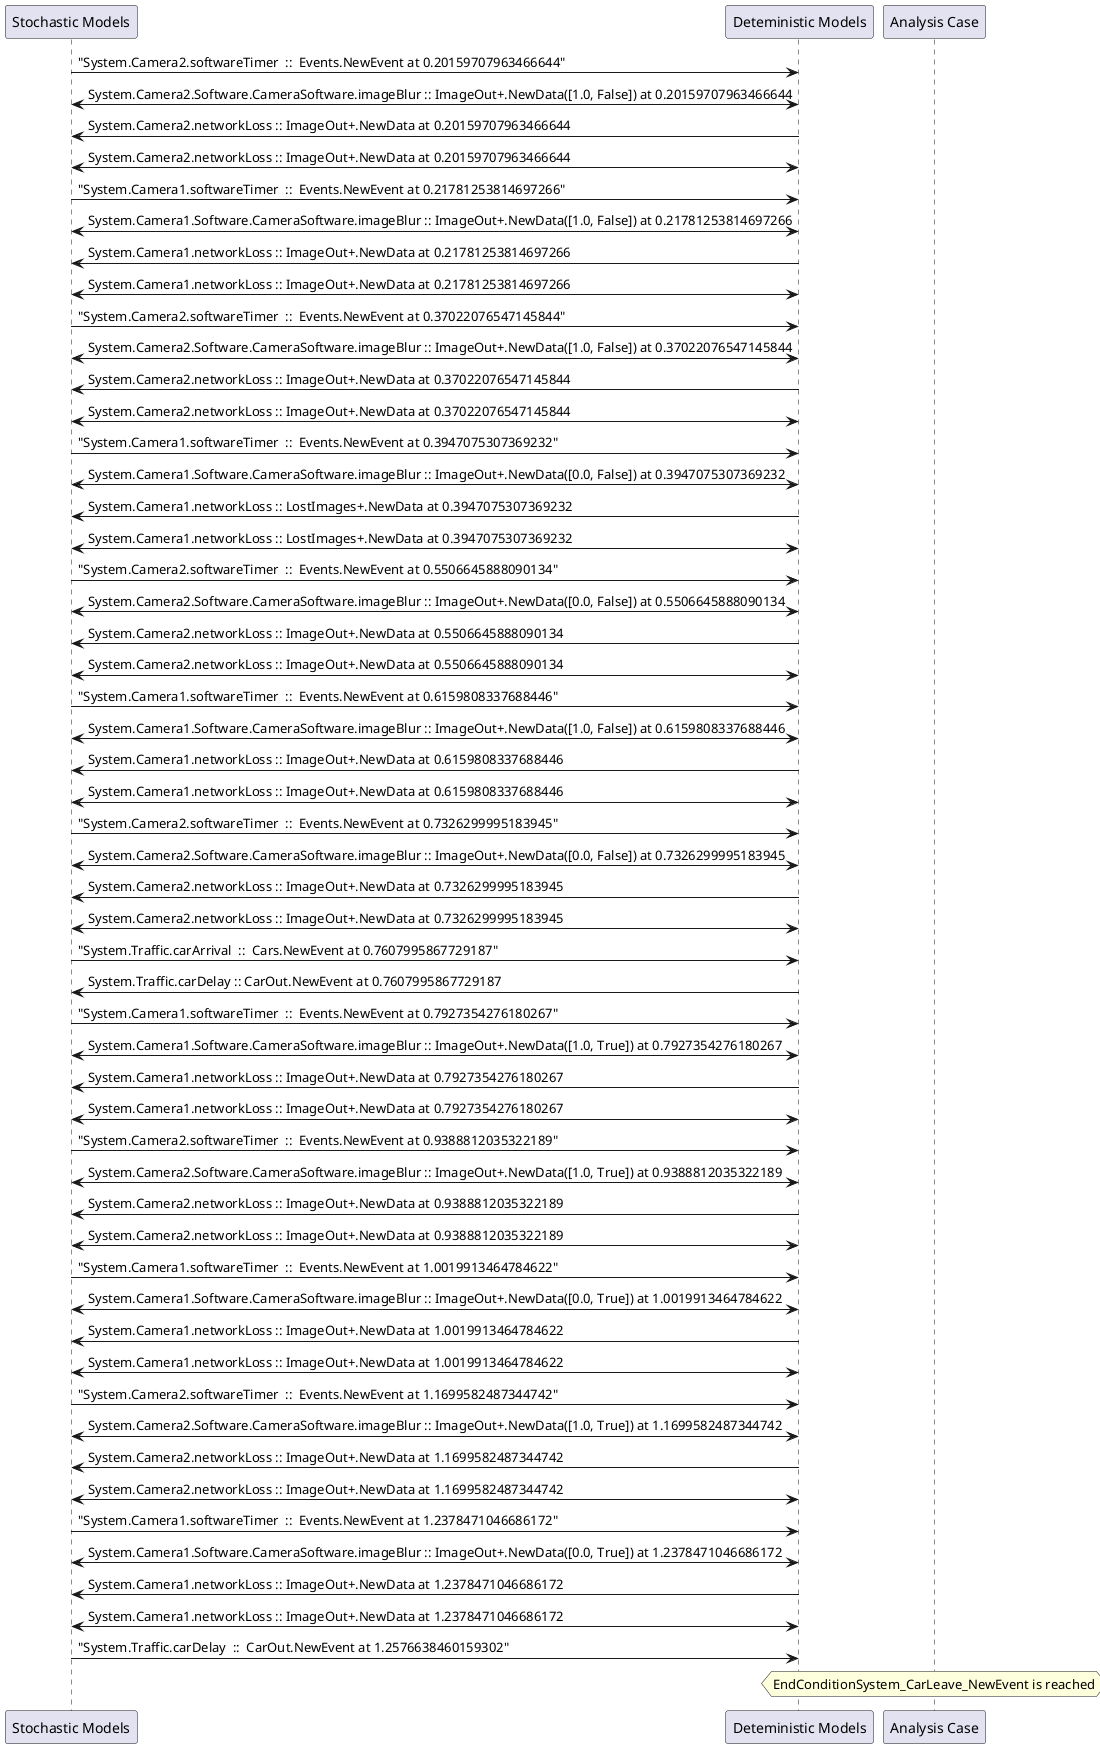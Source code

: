 
	@startuml
	participant "Stochastic Models" as stochmodel
	participant "Deteministic Models" as detmodel
	participant "Analysis Case" as analysis
	{24066_stop} stochmodel -> detmodel : "System.Camera2.softwareTimer  ::  Events.NewEvent at 0.20159707963466644"
detmodel <-> stochmodel : System.Camera2.Software.CameraSoftware.imageBlur :: ImageOut+.NewData([1.0, False]) at 0.20159707963466644
detmodel -> stochmodel : System.Camera2.networkLoss :: ImageOut+.NewData at 0.20159707963466644
detmodel <-> stochmodel : System.Camera2.networkLoss :: ImageOut+.NewData at 0.20159707963466644
{24050_stop} stochmodel -> detmodel : "System.Camera1.softwareTimer  ::  Events.NewEvent at 0.21781253814697266"
detmodel <-> stochmodel : System.Camera1.Software.CameraSoftware.imageBlur :: ImageOut+.NewData([1.0, False]) at 0.21781253814697266
detmodel -> stochmodel : System.Camera1.networkLoss :: ImageOut+.NewData at 0.21781253814697266
detmodel <-> stochmodel : System.Camera1.networkLoss :: ImageOut+.NewData at 0.21781253814697266
{24067_stop} stochmodel -> detmodel : "System.Camera2.softwareTimer  ::  Events.NewEvent at 0.37022076547145844"
detmodel <-> stochmodel : System.Camera2.Software.CameraSoftware.imageBlur :: ImageOut+.NewData([1.0, False]) at 0.37022076547145844
detmodel -> stochmodel : System.Camera2.networkLoss :: ImageOut+.NewData at 0.37022076547145844
detmodel <-> stochmodel : System.Camera2.networkLoss :: ImageOut+.NewData at 0.37022076547145844
{24051_stop} stochmodel -> detmodel : "System.Camera1.softwareTimer  ::  Events.NewEvent at 0.3947075307369232"
detmodel <-> stochmodel : System.Camera1.Software.CameraSoftware.imageBlur :: ImageOut+.NewData([0.0, False]) at 0.3947075307369232
detmodel -> stochmodel : System.Camera1.networkLoss :: LostImages+.NewData at 0.3947075307369232
detmodel <-> stochmodel : System.Camera1.networkLoss :: LostImages+.NewData at 0.3947075307369232
{24068_stop} stochmodel -> detmodel : "System.Camera2.softwareTimer  ::  Events.NewEvent at 0.5506645888090134"
detmodel <-> stochmodel : System.Camera2.Software.CameraSoftware.imageBlur :: ImageOut+.NewData([0.0, False]) at 0.5506645888090134
detmodel -> stochmodel : System.Camera2.networkLoss :: ImageOut+.NewData at 0.5506645888090134
detmodel <-> stochmodel : System.Camera2.networkLoss :: ImageOut+.NewData at 0.5506645888090134
{24052_stop} stochmodel -> detmodel : "System.Camera1.softwareTimer  ::  Events.NewEvent at 0.6159808337688446"
detmodel <-> stochmodel : System.Camera1.Software.CameraSoftware.imageBlur :: ImageOut+.NewData([1.0, False]) at 0.6159808337688446
detmodel -> stochmodel : System.Camera1.networkLoss :: ImageOut+.NewData at 0.6159808337688446
detmodel <-> stochmodel : System.Camera1.networkLoss :: ImageOut+.NewData at 0.6159808337688446
{24069_stop} stochmodel -> detmodel : "System.Camera2.softwareTimer  ::  Events.NewEvent at 0.7326299995183945"
detmodel <-> stochmodel : System.Camera2.Software.CameraSoftware.imageBlur :: ImageOut+.NewData([0.0, False]) at 0.7326299995183945
detmodel -> stochmodel : System.Camera2.networkLoss :: ImageOut+.NewData at 0.7326299995183945
detmodel <-> stochmodel : System.Camera2.networkLoss :: ImageOut+.NewData at 0.7326299995183945
{24082_stop} stochmodel -> detmodel : "System.Traffic.carArrival  ::  Cars.NewEvent at 0.7607995867729187"
{24090_start} detmodel -> stochmodel : System.Traffic.carDelay :: CarOut.NewEvent at 0.7607995867729187
{24053_stop} stochmodel -> detmodel : "System.Camera1.softwareTimer  ::  Events.NewEvent at 0.7927354276180267"
detmodel <-> stochmodel : System.Camera1.Software.CameraSoftware.imageBlur :: ImageOut+.NewData([1.0, True]) at 0.7927354276180267
detmodel -> stochmodel : System.Camera1.networkLoss :: ImageOut+.NewData at 0.7927354276180267
detmodel <-> stochmodel : System.Camera1.networkLoss :: ImageOut+.NewData at 0.7927354276180267
{24070_stop} stochmodel -> detmodel : "System.Camera2.softwareTimer  ::  Events.NewEvent at 0.9388812035322189"
detmodel <-> stochmodel : System.Camera2.Software.CameraSoftware.imageBlur :: ImageOut+.NewData([1.0, True]) at 0.9388812035322189
detmodel -> stochmodel : System.Camera2.networkLoss :: ImageOut+.NewData at 0.9388812035322189
detmodel <-> stochmodel : System.Camera2.networkLoss :: ImageOut+.NewData at 0.9388812035322189
{24054_stop} stochmodel -> detmodel : "System.Camera1.softwareTimer  ::  Events.NewEvent at 1.0019913464784622"
detmodel <-> stochmodel : System.Camera1.Software.CameraSoftware.imageBlur :: ImageOut+.NewData([0.0, True]) at 1.0019913464784622
detmodel -> stochmodel : System.Camera1.networkLoss :: ImageOut+.NewData at 1.0019913464784622
detmodel <-> stochmodel : System.Camera1.networkLoss :: ImageOut+.NewData at 1.0019913464784622
{24071_stop} stochmodel -> detmodel : "System.Camera2.softwareTimer  ::  Events.NewEvent at 1.1699582487344742"
detmodel <-> stochmodel : System.Camera2.Software.CameraSoftware.imageBlur :: ImageOut+.NewData([1.0, True]) at 1.1699582487344742
detmodel -> stochmodel : System.Camera2.networkLoss :: ImageOut+.NewData at 1.1699582487344742
detmodel <-> stochmodel : System.Camera2.networkLoss :: ImageOut+.NewData at 1.1699582487344742
{24055_stop} stochmodel -> detmodel : "System.Camera1.softwareTimer  ::  Events.NewEvent at 1.2378471046686172"
detmodel <-> stochmodel : System.Camera1.Software.CameraSoftware.imageBlur :: ImageOut+.NewData([0.0, True]) at 1.2378471046686172
detmodel -> stochmodel : System.Camera1.networkLoss :: ImageOut+.NewData at 1.2378471046686172
detmodel <-> stochmodel : System.Camera1.networkLoss :: ImageOut+.NewData at 1.2378471046686172
{24090_stop} stochmodel -> detmodel : "System.Traffic.carDelay  ::  CarOut.NewEvent at 1.2576638460159302"
{24090_start} <-> {24090_stop} : delay
hnote over analysis 
EndConditionSystem_CarLeave_NewEvent is reached
endnote
@enduml